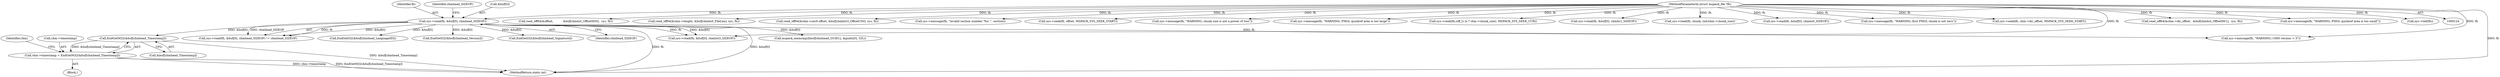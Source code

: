 digraph "0_libmspack_72e70a921f0f07fee748aec2274b30784e1d312a@array" {
"1000283" [label="(Call,EndGetM32(&buf[chmhead_Timestamp]))"];
"1000232" [label="(Call,sys->read(fh, &buf[0], chmhead_SIZEOF))"];
"1000126" [label="(MethodParameterIn,struct mspack_file *fh)"];
"1000279" [label="(Call,chm->timestamp = EndGetM32(&buf[chmhead_Timestamp]))"];
"1000283" [label="(Call,EndGetM32(&buf[chmhead_Timestamp]))"];
"1000322" [label="(Call,read_off64(&offset,           &buf[chmhst_OffsetHS0],  sys, fh))"];
"1000381" [label="(Call,read_off64(&chm->length, &buf[chmhs0_FileLen], sys, fh))"];
"1000126" [label="(MethodParameterIn,struct mspack_file *fh)"];
"1000343" [label="(Call,read_off64(&chm->sec0.offset, &buf[chmhst3_OffsetCS0], sys, fh))"];
"1000233" [label="(Identifier,fh)"];
"1000820" [label="(Call,sys->message(fh, \"invalid section number '%u'.\", section))"];
"1000360" [label="(Call,sys->seek(fh, offset, MSPACK_SYS_SEEK_START))"];
"1000290" [label="(Identifier,chm)"];
"1000239" [label="(Identifier,chmhead_SIZEOF)"];
"1000231" [label="(Call,sys->read(fh, &buf[0], chmhead_SIZEOF) != chmhead_SIZEOF)"];
"1000292" [label="(Call,EndGetI32(&buf[chmhead_LanguageID]))"];
"1000232" [label="(Call,sys->read(fh, &buf[0], chmhead_SIZEOF))"];
"1000234" [label="(Call,&buf[0])"];
"1000274" [label="(Call,EndGetI32(&buf[chmhead_Version]))"];
"1000245" [label="(Call,EndGetI32(&buf[chmhead_Signature]))"];
"1000585" [label="(Call,sys->message(fh, \"WARNING; chunk size is not a power of two\"))"];
"1000129" [label="(Block,)"];
"1000238" [label="(Identifier,chmhead_SIZEOF)"];
"1000743" [label="(Call,sys->message(fh, \"WARNING; PMGL quickref area is too large\"))"];
"1000642" [label="(Call,sys->seek(fh,(off_t) (x * chm->chunk_size), MSPACK_SYS_SEEK_CUR))"];
"1000407" [label="(Call,sys->read(fh, &buf[0], chmhs1_SIZEOF))"];
"1000304" [label="(Call,sys->message(fh, \"WARNING; CHM version > 3\"))"];
"1000284" [label="(Call,&buf[chmhead_Timestamp])"];
"1000280" [label="(Call,chm->timestamp)"];
"1000689" [label="(Call,sys->read(fh, chunk, (int)chm->chunk_size))"];
"1000369" [label="(Call,sys->read(fh, &buf[0], chmhs0_SIZEOF))"];
"1000256" [label="(Call,mspack_memcmp(&buf[chmhead_GUID1], &guids[0], 32L))"];
"1001065" [label="(MethodReturn,static int)"];
"1000595" [label="(Call,sys->message(fh, \"WARNING; first PMGL chunk is not zero\"))"];
"1000396" [label="(Call,sys->seek(fh, chm->dir_offset, MSPACK_SYS_SEEK_START))"];
"1000309" [label="(Call,sys->read(fh, &buf[0], chmhst3_SIZEOF))"];
"1000332" [label="(Call,read_off64(&chm->dir_offset,  &buf[chmhst_OffsetHS1],  sys, fh))"];
"1000725" [label="(Call,sys->message(fh, \"WARNING; PMGL quickref area is too small\"))"];
"1000279" [label="(Call,chm->timestamp = EndGetM32(&buf[chmhead_Timestamp]))"];
"1000422" [label="(Call,sys->tell(fh))"];
"1000283" -> "1000279"  [label="AST: "];
"1000283" -> "1000284"  [label="CFG: "];
"1000284" -> "1000283"  [label="AST: "];
"1000279" -> "1000283"  [label="CFG: "];
"1000283" -> "1001065"  [label="DDG: &buf[chmhead_Timestamp]"];
"1000283" -> "1000279"  [label="DDG: &buf[chmhead_Timestamp]"];
"1000232" -> "1000283"  [label="DDG: &buf[0]"];
"1000232" -> "1000231"  [label="AST: "];
"1000232" -> "1000238"  [label="CFG: "];
"1000233" -> "1000232"  [label="AST: "];
"1000234" -> "1000232"  [label="AST: "];
"1000238" -> "1000232"  [label="AST: "];
"1000239" -> "1000232"  [label="CFG: "];
"1000232" -> "1001065"  [label="DDG: fh"];
"1000232" -> "1001065"  [label="DDG: &buf[0]"];
"1000232" -> "1000231"  [label="DDG: fh"];
"1000232" -> "1000231"  [label="DDG: &buf[0]"];
"1000232" -> "1000231"  [label="DDG: chmhead_SIZEOF"];
"1000126" -> "1000232"  [label="DDG: fh"];
"1000232" -> "1000245"  [label="DDG: &buf[0]"];
"1000232" -> "1000256"  [label="DDG: &buf[0]"];
"1000232" -> "1000274"  [label="DDG: &buf[0]"];
"1000232" -> "1000292"  [label="DDG: &buf[0]"];
"1000232" -> "1000304"  [label="DDG: fh"];
"1000232" -> "1000309"  [label="DDG: fh"];
"1000232" -> "1000309"  [label="DDG: &buf[0]"];
"1000126" -> "1000124"  [label="AST: "];
"1000126" -> "1001065"  [label="DDG: fh"];
"1000126" -> "1000304"  [label="DDG: fh"];
"1000126" -> "1000309"  [label="DDG: fh"];
"1000126" -> "1000322"  [label="DDG: fh"];
"1000126" -> "1000332"  [label="DDG: fh"];
"1000126" -> "1000343"  [label="DDG: fh"];
"1000126" -> "1000360"  [label="DDG: fh"];
"1000126" -> "1000369"  [label="DDG: fh"];
"1000126" -> "1000381"  [label="DDG: fh"];
"1000126" -> "1000396"  [label="DDG: fh"];
"1000126" -> "1000407"  [label="DDG: fh"];
"1000126" -> "1000422"  [label="DDG: fh"];
"1000126" -> "1000585"  [label="DDG: fh"];
"1000126" -> "1000595"  [label="DDG: fh"];
"1000126" -> "1000642"  [label="DDG: fh"];
"1000126" -> "1000689"  [label="DDG: fh"];
"1000126" -> "1000725"  [label="DDG: fh"];
"1000126" -> "1000743"  [label="DDG: fh"];
"1000126" -> "1000820"  [label="DDG: fh"];
"1000279" -> "1000129"  [label="AST: "];
"1000280" -> "1000279"  [label="AST: "];
"1000290" -> "1000279"  [label="CFG: "];
"1000279" -> "1001065"  [label="DDG: chm->timestamp"];
"1000279" -> "1001065"  [label="DDG: EndGetM32(&buf[chmhead_Timestamp])"];
}
